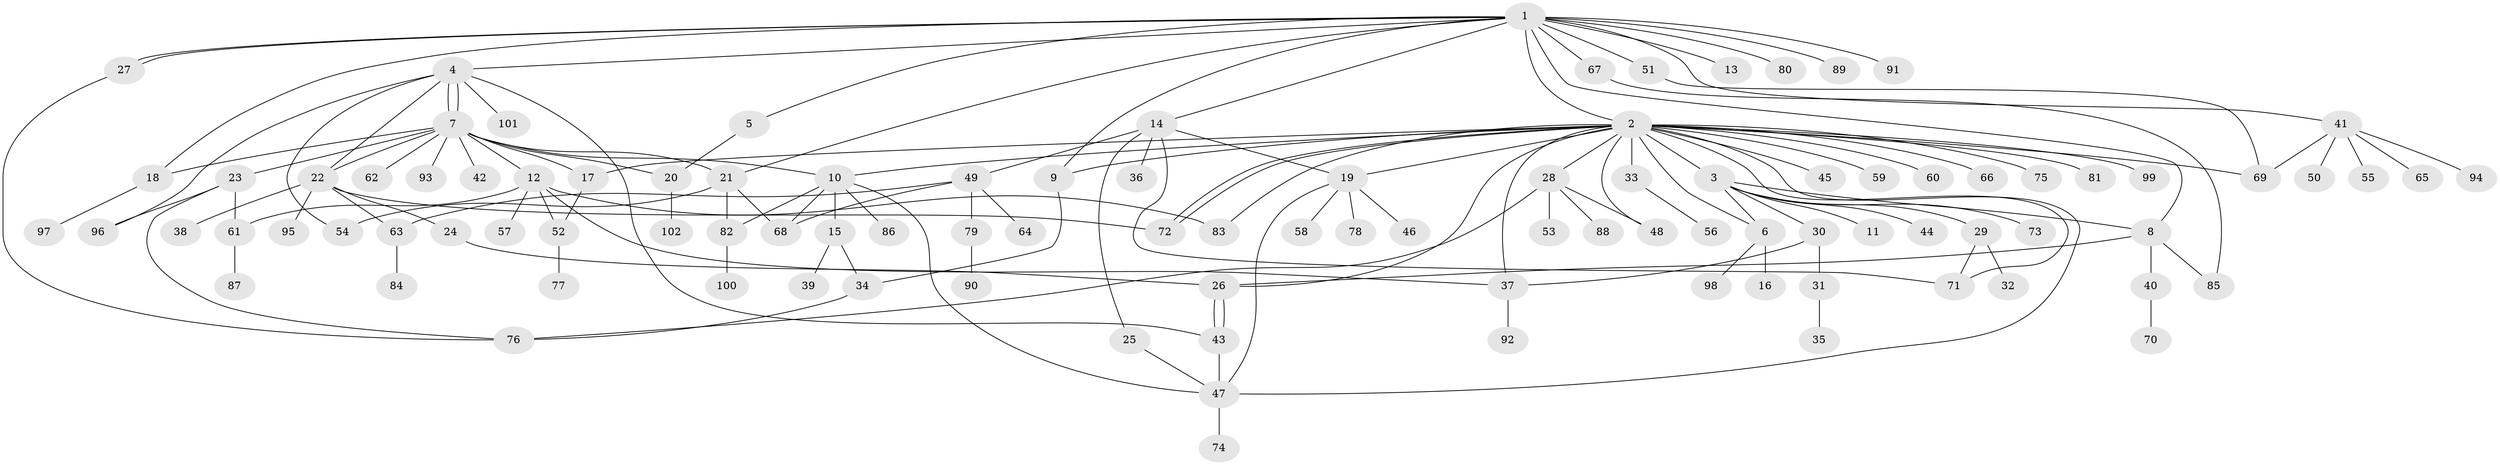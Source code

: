 // Generated by graph-tools (version 1.1) at 2025/25/03/09/25 03:25:54]
// undirected, 102 vertices, 144 edges
graph export_dot {
graph [start="1"]
  node [color=gray90,style=filled];
  1;
  2;
  3;
  4;
  5;
  6;
  7;
  8;
  9;
  10;
  11;
  12;
  13;
  14;
  15;
  16;
  17;
  18;
  19;
  20;
  21;
  22;
  23;
  24;
  25;
  26;
  27;
  28;
  29;
  30;
  31;
  32;
  33;
  34;
  35;
  36;
  37;
  38;
  39;
  40;
  41;
  42;
  43;
  44;
  45;
  46;
  47;
  48;
  49;
  50;
  51;
  52;
  53;
  54;
  55;
  56;
  57;
  58;
  59;
  60;
  61;
  62;
  63;
  64;
  65;
  66;
  67;
  68;
  69;
  70;
  71;
  72;
  73;
  74;
  75;
  76;
  77;
  78;
  79;
  80;
  81;
  82;
  83;
  84;
  85;
  86;
  87;
  88;
  89;
  90;
  91;
  92;
  93;
  94;
  95;
  96;
  97;
  98;
  99;
  100;
  101;
  102;
  1 -- 2;
  1 -- 4;
  1 -- 5;
  1 -- 8;
  1 -- 9;
  1 -- 13;
  1 -- 14;
  1 -- 18;
  1 -- 21;
  1 -- 27;
  1 -- 27;
  1 -- 41;
  1 -- 51;
  1 -- 67;
  1 -- 80;
  1 -- 89;
  1 -- 91;
  2 -- 3;
  2 -- 6;
  2 -- 9;
  2 -- 10;
  2 -- 17;
  2 -- 19;
  2 -- 26;
  2 -- 28;
  2 -- 33;
  2 -- 37;
  2 -- 45;
  2 -- 47;
  2 -- 48;
  2 -- 59;
  2 -- 60;
  2 -- 66;
  2 -- 69;
  2 -- 71;
  2 -- 72;
  2 -- 72;
  2 -- 75;
  2 -- 81;
  2 -- 83;
  2 -- 99;
  3 -- 6;
  3 -- 8;
  3 -- 11;
  3 -- 29;
  3 -- 30;
  3 -- 44;
  3 -- 73;
  4 -- 7;
  4 -- 7;
  4 -- 22;
  4 -- 43;
  4 -- 54;
  4 -- 96;
  4 -- 101;
  5 -- 20;
  6 -- 16;
  6 -- 98;
  7 -- 10;
  7 -- 12;
  7 -- 17;
  7 -- 18;
  7 -- 20;
  7 -- 21;
  7 -- 22;
  7 -- 23;
  7 -- 42;
  7 -- 62;
  7 -- 93;
  8 -- 26;
  8 -- 40;
  8 -- 85;
  9 -- 34;
  10 -- 15;
  10 -- 47;
  10 -- 68;
  10 -- 82;
  10 -- 86;
  12 -- 37;
  12 -- 52;
  12 -- 57;
  12 -- 61;
  12 -- 83;
  14 -- 19;
  14 -- 25;
  14 -- 36;
  14 -- 49;
  14 -- 71;
  15 -- 34;
  15 -- 39;
  17 -- 52;
  18 -- 97;
  19 -- 46;
  19 -- 47;
  19 -- 58;
  19 -- 78;
  20 -- 102;
  21 -- 54;
  21 -- 68;
  21 -- 82;
  22 -- 24;
  22 -- 38;
  22 -- 63;
  22 -- 72;
  22 -- 95;
  23 -- 61;
  23 -- 76;
  23 -- 96;
  24 -- 26;
  25 -- 47;
  26 -- 43;
  26 -- 43;
  27 -- 76;
  28 -- 48;
  28 -- 53;
  28 -- 76;
  28 -- 88;
  29 -- 32;
  29 -- 71;
  30 -- 31;
  30 -- 37;
  31 -- 35;
  33 -- 56;
  34 -- 76;
  37 -- 92;
  40 -- 70;
  41 -- 50;
  41 -- 55;
  41 -- 65;
  41 -- 69;
  41 -- 94;
  43 -- 47;
  47 -- 74;
  49 -- 63;
  49 -- 64;
  49 -- 68;
  49 -- 79;
  51 -- 69;
  52 -- 77;
  61 -- 87;
  63 -- 84;
  67 -- 85;
  79 -- 90;
  82 -- 100;
}
